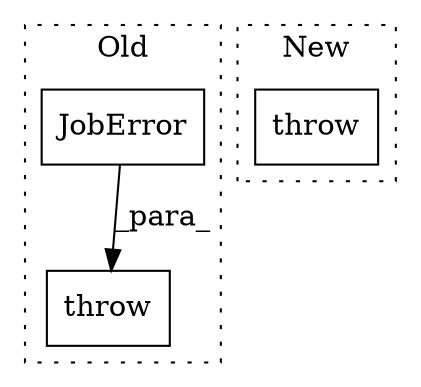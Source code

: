 digraph G {
subgraph cluster0 {
1 [label="JobError" a="32" s="5156,5318" l="9,2" shape="box"];
3 [label="throw" a="53" s="5150" l="6" shape="box"];
label = "Old";
style="dotted";
}
subgraph cluster1 {
2 [label="throw" a="53" s="5318" l="6" shape="box"];
label = "New";
style="dotted";
}
1 -> 3 [label="_para_"];
}